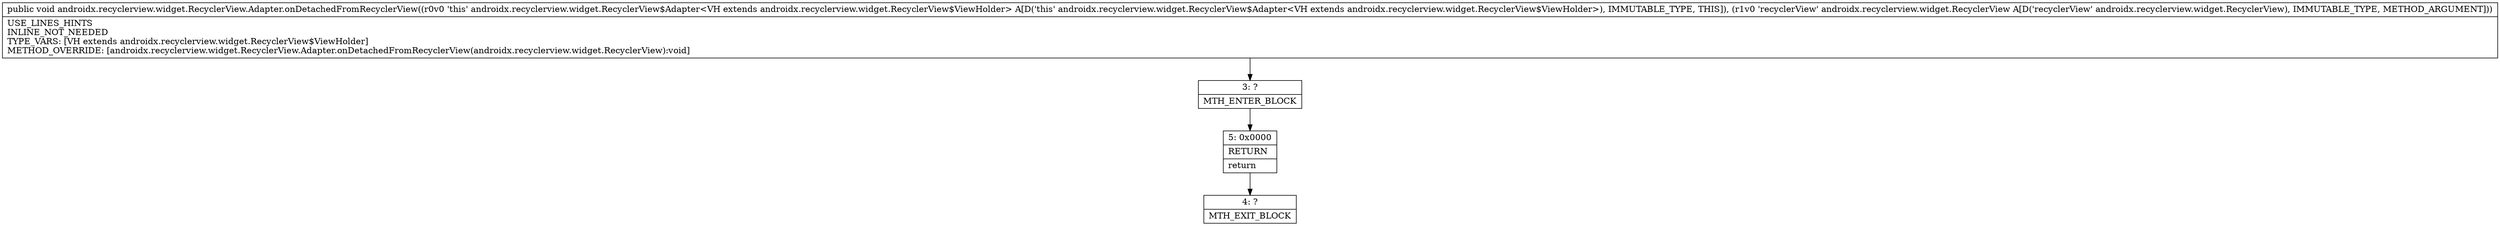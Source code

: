 digraph "CFG forandroidx.recyclerview.widget.RecyclerView.Adapter.onDetachedFromRecyclerView(Landroidx\/recyclerview\/widget\/RecyclerView;)V" {
Node_3 [shape=record,label="{3\:\ ?|MTH_ENTER_BLOCK\l}"];
Node_5 [shape=record,label="{5\:\ 0x0000|RETURN\l|return\l}"];
Node_4 [shape=record,label="{4\:\ ?|MTH_EXIT_BLOCK\l}"];
MethodNode[shape=record,label="{public void androidx.recyclerview.widget.RecyclerView.Adapter.onDetachedFromRecyclerView((r0v0 'this' androidx.recyclerview.widget.RecyclerView$Adapter\<VH extends androidx.recyclerview.widget.RecyclerView$ViewHolder\> A[D('this' androidx.recyclerview.widget.RecyclerView$Adapter\<VH extends androidx.recyclerview.widget.RecyclerView$ViewHolder\>), IMMUTABLE_TYPE, THIS]), (r1v0 'recyclerView' androidx.recyclerview.widget.RecyclerView A[D('recyclerView' androidx.recyclerview.widget.RecyclerView), IMMUTABLE_TYPE, METHOD_ARGUMENT]))  | USE_LINES_HINTS\lINLINE_NOT_NEEDED\lTYPE_VARS: [VH extends androidx.recyclerview.widget.RecyclerView$ViewHolder]\lMETHOD_OVERRIDE: [androidx.recyclerview.widget.RecyclerView.Adapter.onDetachedFromRecyclerView(androidx.recyclerview.widget.RecyclerView):void]\l}"];
MethodNode -> Node_3;Node_3 -> Node_5;
Node_5 -> Node_4;
}

